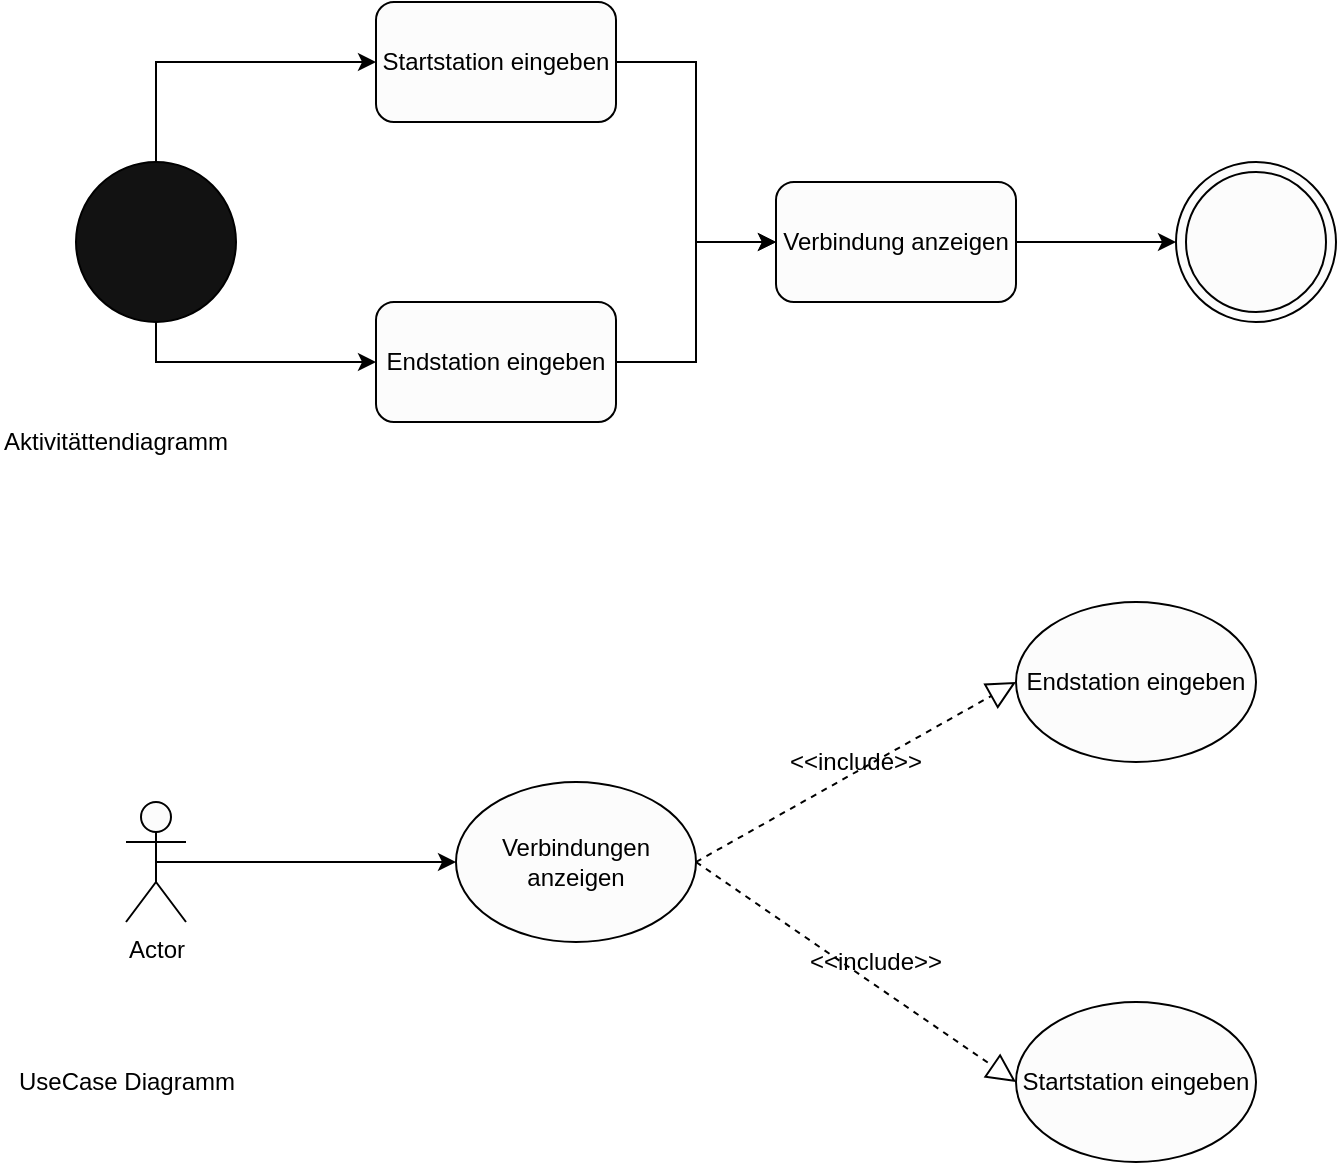 <mxfile version="10.6.5" type="device"><diagram id="EQW1wB5o9w2qcTnYjToT" name="Page-1"><mxGraphModel dx="1394" dy="747" grid="1" gridSize="10" guides="1" tooltips="1" connect="1" arrows="1" fold="1" page="1" pageScale="1" pageWidth="827" pageHeight="1169" math="0" shadow="0"><root><mxCell id="0"/><mxCell id="1" parent="0"/><mxCell id="DbeuKbgbq9CpdzRhAmPo-7" style="edgeStyle=orthogonalEdgeStyle;rounded=0;orthogonalLoop=1;jettySize=auto;html=1;exitX=0.5;exitY=1;exitDx=0;exitDy=0;entryX=0;entryY=0.5;entryDx=0;entryDy=0;" edge="1" parent="1" source="DbeuKbgbq9CpdzRhAmPo-1" target="DbeuKbgbq9CpdzRhAmPo-3"><mxGeometry relative="1" as="geometry"/></mxCell><mxCell id="DbeuKbgbq9CpdzRhAmPo-8" style="edgeStyle=orthogonalEdgeStyle;rounded=0;orthogonalLoop=1;jettySize=auto;html=1;exitX=0.5;exitY=0;exitDx=0;exitDy=0;entryX=0;entryY=0.5;entryDx=0;entryDy=0;" edge="1" parent="1" source="DbeuKbgbq9CpdzRhAmPo-1" target="DbeuKbgbq9CpdzRhAmPo-2"><mxGeometry relative="1" as="geometry"/></mxCell><mxCell id="DbeuKbgbq9CpdzRhAmPo-1" value="" style="ellipse;whiteSpace=wrap;html=1;aspect=fixed;fillColor=#121212;" vertex="1" parent="1"><mxGeometry x="90" y="110" width="80" height="80" as="geometry"/></mxCell><mxCell id="DbeuKbgbq9CpdzRhAmPo-9" style="edgeStyle=orthogonalEdgeStyle;rounded=0;orthogonalLoop=1;jettySize=auto;html=1;exitX=1;exitY=0.5;exitDx=0;exitDy=0;entryX=0;entryY=0.5;entryDx=0;entryDy=0;" edge="1" parent="1" source="DbeuKbgbq9CpdzRhAmPo-2" target="DbeuKbgbq9CpdzRhAmPo-4"><mxGeometry relative="1" as="geometry"/></mxCell><mxCell id="DbeuKbgbq9CpdzRhAmPo-2" value="Startstation eingeben&lt;br&gt;" style="rounded=1;whiteSpace=wrap;html=1;fillColor=#FCFCFC;" vertex="1" parent="1"><mxGeometry x="240" y="30" width="120" height="60" as="geometry"/></mxCell><mxCell id="DbeuKbgbq9CpdzRhAmPo-10" style="edgeStyle=orthogonalEdgeStyle;rounded=0;orthogonalLoop=1;jettySize=auto;html=1;exitX=1;exitY=0.5;exitDx=0;exitDy=0;" edge="1" parent="1" source="DbeuKbgbq9CpdzRhAmPo-3" target="DbeuKbgbq9CpdzRhAmPo-4"><mxGeometry relative="1" as="geometry"/></mxCell><mxCell id="DbeuKbgbq9CpdzRhAmPo-3" value="Endstation eingeben&lt;br&gt;" style="rounded=1;whiteSpace=wrap;html=1;fillColor=#FCFCFC;" vertex="1" parent="1"><mxGeometry x="240" y="180" width="120" height="60" as="geometry"/></mxCell><mxCell id="DbeuKbgbq9CpdzRhAmPo-11" style="edgeStyle=orthogonalEdgeStyle;rounded=0;orthogonalLoop=1;jettySize=auto;html=1;exitX=1;exitY=0.5;exitDx=0;exitDy=0;entryX=0;entryY=0.5;entryDx=0;entryDy=0;" edge="1" parent="1" source="DbeuKbgbq9CpdzRhAmPo-4" target="DbeuKbgbq9CpdzRhAmPo-5"><mxGeometry relative="1" as="geometry"/></mxCell><mxCell id="DbeuKbgbq9CpdzRhAmPo-4" value="Verbindung anzeigen" style="rounded=1;whiteSpace=wrap;html=1;fillColor=#FCFCFC;" vertex="1" parent="1"><mxGeometry x="440" y="120" width="120" height="60" as="geometry"/></mxCell><mxCell id="DbeuKbgbq9CpdzRhAmPo-5" value="" style="ellipse;whiteSpace=wrap;html=1;aspect=fixed;fillColor=#FCFCFC;" vertex="1" parent="1"><mxGeometry x="640" y="110" width="80" height="80" as="geometry"/></mxCell><mxCell id="DbeuKbgbq9CpdzRhAmPo-6" value="" style="ellipse;whiteSpace=wrap;html=1;aspect=fixed;fillColor=#FCFCFC;" vertex="1" parent="1"><mxGeometry x="645" y="115" width="70" height="70" as="geometry"/></mxCell><mxCell id="DbeuKbgbq9CpdzRhAmPo-12" value="Aktivitättendiagramm" style="text;html=1;strokeColor=none;fillColor=none;align=center;verticalAlign=middle;whiteSpace=wrap;rounded=0;" vertex="1" parent="1"><mxGeometry x="90" y="240" width="40" height="20" as="geometry"/></mxCell><mxCell id="DbeuKbgbq9CpdzRhAmPo-18" style="edgeStyle=orthogonalEdgeStyle;rounded=0;orthogonalLoop=1;jettySize=auto;html=1;exitX=0.5;exitY=0.5;exitDx=0;exitDy=0;exitPerimeter=0;entryX=0;entryY=0.5;entryDx=0;entryDy=0;" edge="1" parent="1" source="DbeuKbgbq9CpdzRhAmPo-14" target="DbeuKbgbq9CpdzRhAmPo-15"><mxGeometry relative="1" as="geometry"/></mxCell><mxCell id="DbeuKbgbq9CpdzRhAmPo-14" value="Actor" style="shape=umlActor;verticalLabelPosition=bottom;labelBackgroundColor=#ffffff;verticalAlign=top;html=1;outlineConnect=0;fillColor=#FCFCFC;" vertex="1" parent="1"><mxGeometry x="115" y="430" width="30" height="60" as="geometry"/></mxCell><mxCell id="DbeuKbgbq9CpdzRhAmPo-15" value="Verbindungen anzeigen" style="ellipse;whiteSpace=wrap;html=1;fillColor=#FCFCFC;" vertex="1" parent="1"><mxGeometry x="280" y="420" width="120" height="80" as="geometry"/></mxCell><mxCell id="DbeuKbgbq9CpdzRhAmPo-16" value="Endstation eingeben" style="ellipse;whiteSpace=wrap;html=1;fillColor=#FCFCFC;" vertex="1" parent="1"><mxGeometry x="560" y="330" width="120" height="80" as="geometry"/></mxCell><mxCell id="DbeuKbgbq9CpdzRhAmPo-17" value="Startstation eingeben" style="ellipse;whiteSpace=wrap;html=1;fillColor=#FCFCFC;" vertex="1" parent="1"><mxGeometry x="560" y="530" width="120" height="80" as="geometry"/></mxCell><mxCell id="DbeuKbgbq9CpdzRhAmPo-19" value="" style="endArrow=block;dashed=1;endFill=0;endSize=12;html=1;entryX=0;entryY=0.5;entryDx=0;entryDy=0;" edge="1" parent="1" target="DbeuKbgbq9CpdzRhAmPo-16"><mxGeometry width="160" relative="1" as="geometry"><mxPoint x="400" y="460" as="sourcePoint"/><mxPoint x="560" y="460" as="targetPoint"/></mxGeometry></mxCell><mxCell id="DbeuKbgbq9CpdzRhAmPo-22" value="&amp;lt;&amp;lt;include&amp;gt;&amp;gt;" style="text;html=1;strokeColor=none;fillColor=none;align=center;verticalAlign=middle;whiteSpace=wrap;rounded=0;" vertex="1" parent="1"><mxGeometry x="460" y="400" width="40" height="20" as="geometry"/></mxCell><mxCell id="DbeuKbgbq9CpdzRhAmPo-23" value="" style="endArrow=block;dashed=1;endFill=0;endSize=12;html=1;entryX=0;entryY=0.5;entryDx=0;entryDy=0;exitX=1;exitY=0.5;exitDx=0;exitDy=0;" edge="1" parent="1" source="DbeuKbgbq9CpdzRhAmPo-15" target="DbeuKbgbq9CpdzRhAmPo-17"><mxGeometry width="160" relative="1" as="geometry"><mxPoint x="410" y="470" as="sourcePoint"/><mxPoint x="570" y="380" as="targetPoint"/></mxGeometry></mxCell><mxCell id="DbeuKbgbq9CpdzRhAmPo-24" value="&amp;lt;&amp;lt;include&amp;gt;&amp;gt;" style="text;html=1;strokeColor=none;fillColor=none;align=center;verticalAlign=middle;whiteSpace=wrap;rounded=0;" vertex="1" parent="1"><mxGeometry x="470" y="500" width="40" height="20" as="geometry"/></mxCell><mxCell id="DbeuKbgbq9CpdzRhAmPo-25" value="UseCase Diagramm" style="text;html=1;strokeColor=none;fillColor=none;align=center;verticalAlign=middle;whiteSpace=wrap;rounded=0;" vertex="1" parent="1"><mxGeometry x="52.5" y="560" width="125" height="20" as="geometry"/></mxCell></root></mxGraphModel></diagram></mxfile>